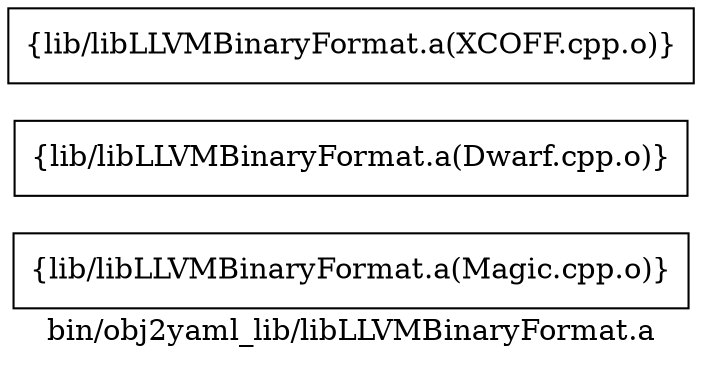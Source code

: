 digraph "bin/obj2yaml_lib/libLLVMBinaryFormat.a" {
	label="bin/obj2yaml_lib/libLLVMBinaryFormat.a";
	rankdir=LR;

	Node0x557f4b2eaf78 [shape=record,shape=box,group=0,label="{lib/libLLVMBinaryFormat.a(Magic.cpp.o)}"];
	Node0x557f4b2e8f98 [shape=record,shape=box,group=0,label="{lib/libLLVMBinaryFormat.a(Dwarf.cpp.o)}"];
	Node0x557f4b2e3908 [shape=record,shape=box,group=0,label="{lib/libLLVMBinaryFormat.a(XCOFF.cpp.o)}"];
}
